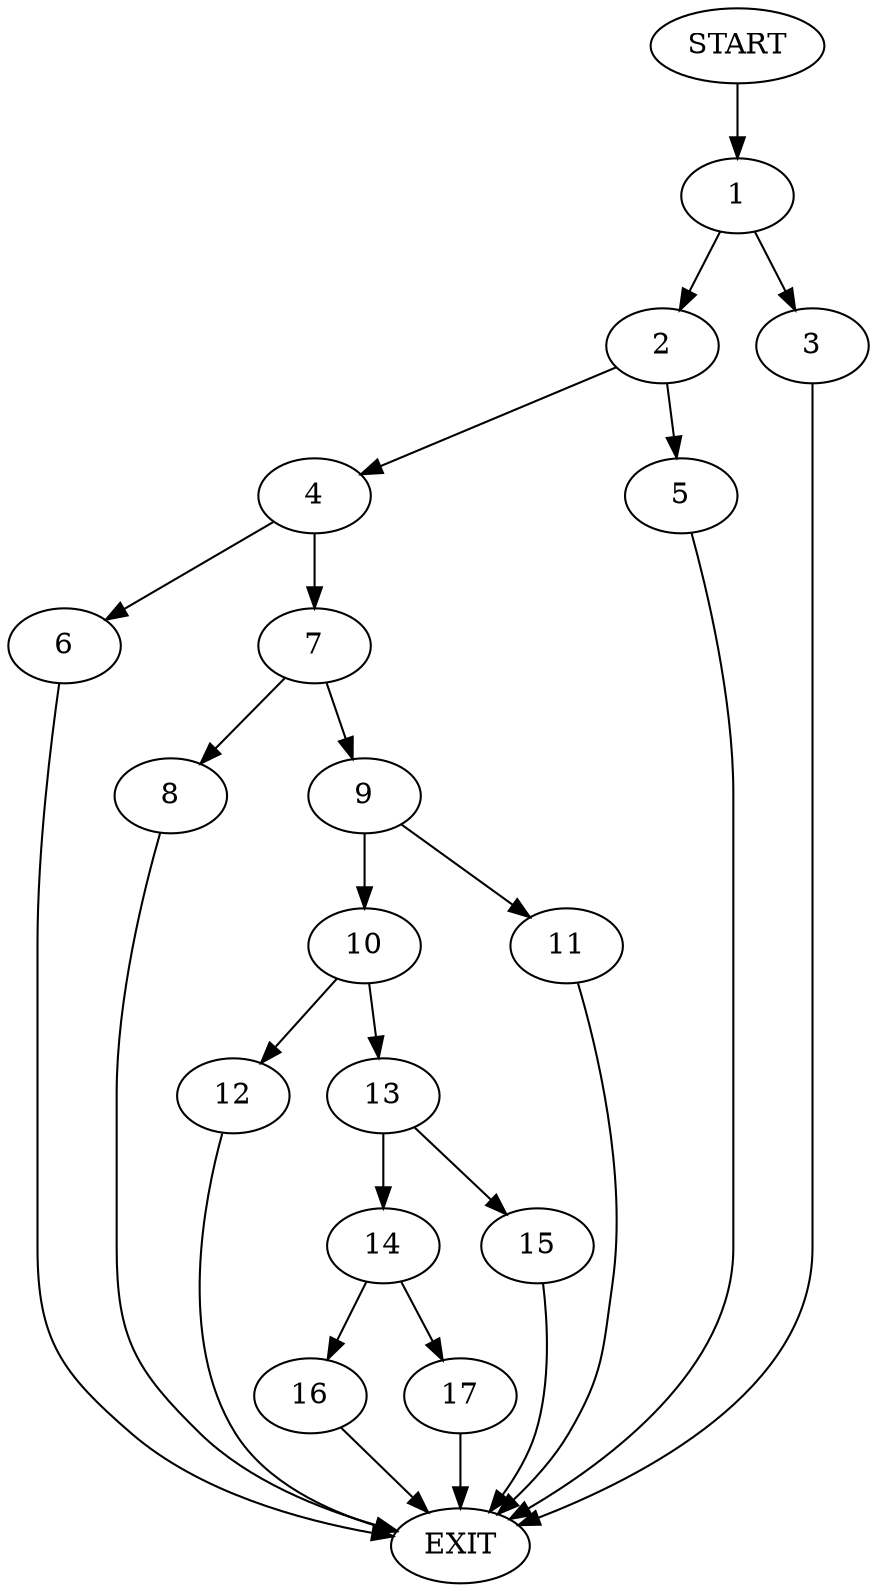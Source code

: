 digraph {
0 [label="START"]
18 [label="EXIT"]
0 -> 1
1 -> 2
1 -> 3
2 -> 4
2 -> 5
3 -> 18
5 -> 18
4 -> 6
4 -> 7
6 -> 18
7 -> 8
7 -> 9
8 -> 18
9 -> 10
9 -> 11
10 -> 12
10 -> 13
11 -> 18
13 -> 14
13 -> 15
12 -> 18
14 -> 16
14 -> 17
15 -> 18
17 -> 18
16 -> 18
}
